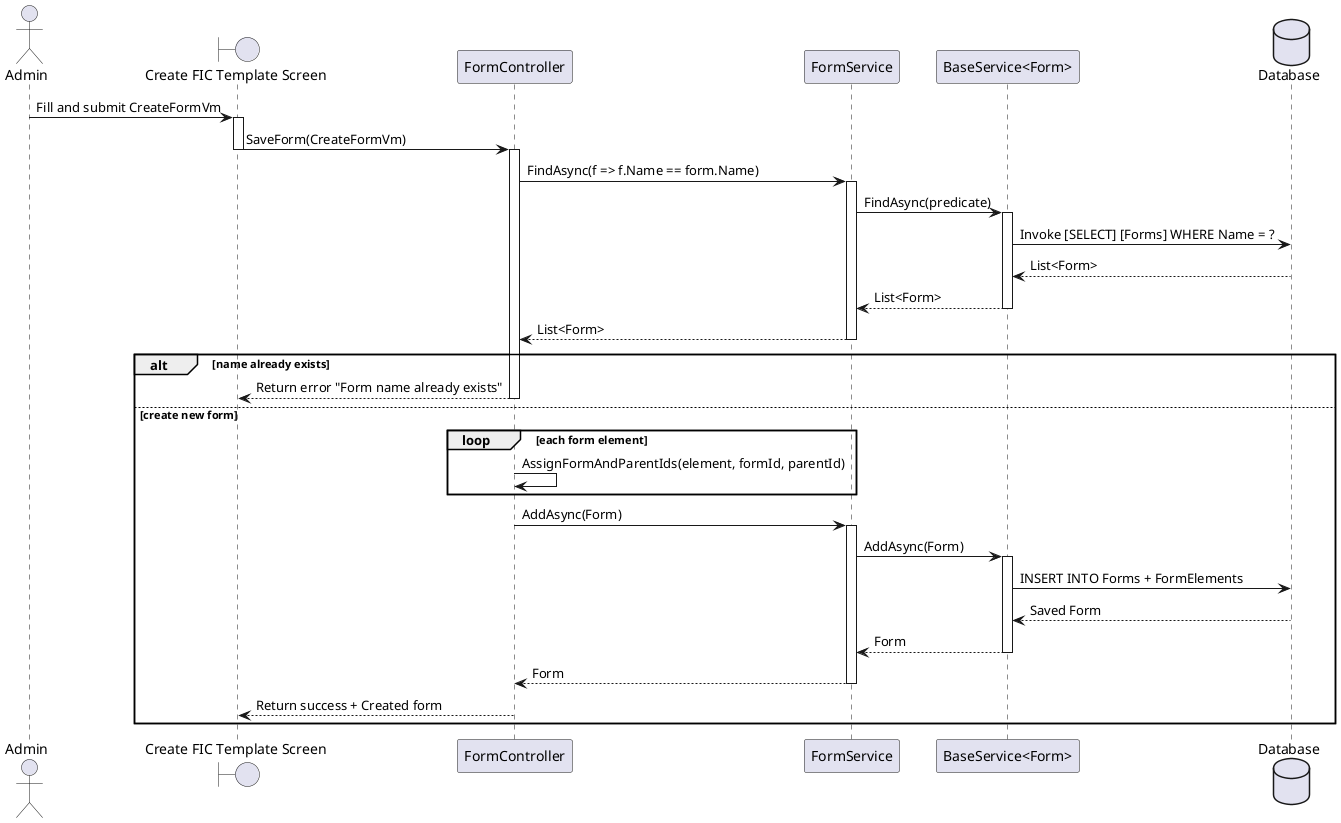 @startuml

actor Admin
boundary "Create FIC Template Screen" as Screen
participant "FormController" as Controller
participant "FormService" as Service
participant "BaseService<Form>" as BaseService
database "Database" as DB

Admin -> Screen : Fill and submit CreateFormVm
activate Screen
Screen -> Controller : SaveForm(CreateFormVm)
deactivate Screen
activate Controller

' === Check if form name already exists ===
Controller -> Service : FindAsync(f => f.Name == form.Name)
activate Service
Service -> BaseService : FindAsync(predicate)
activate BaseService
BaseService -> DB : Invoke [SELECT] [Forms] WHERE Name = ?
DB --> BaseService : List<Form>
BaseService --> Service : List<Form>
deactivate BaseService
Service --> Controller : List<Form>
deactivate Service

alt name already exists
    Controller --> Screen : Return error "Form name already exists"
    deactivate Controller
else create new form

    ' === Assign parent-child structure ===
    loop each form element
        Controller -> Controller : AssignFormAndParentIds(element, formId, parentId)
    end

    ' === Save Form ===
    Controller -> Service : AddAsync(Form)
    activate Service
    Service -> BaseService : AddAsync(Form)
    activate BaseService
    BaseService -> DB : INSERT INTO Forms + FormElements
    DB --> BaseService : Saved Form
    BaseService --> Service : Form
    deactivate BaseService
    Service --> Controller : Form
    deactivate Service

    Controller --> Screen : Return success + Created form
    deactivate Controller
end

@enduml

